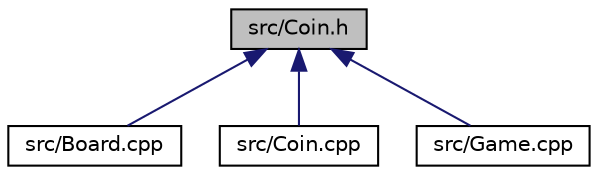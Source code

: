 digraph "src/Coin.h"
{
 // LATEX_PDF_SIZE
  edge [fontname="Helvetica",fontsize="10",labelfontname="Helvetica",labelfontsize="10"];
  node [fontname="Helvetica",fontsize="10",shape=record];
  Node1 [label="src/Coin.h",height=0.2,width=0.4,color="black", fillcolor="grey75", style="filled", fontcolor="black",tooltip=" "];
  Node1 -> Node2 [dir="back",color="midnightblue",fontsize="10",style="solid",fontname="Helvetica"];
  Node2 [label="src/Board.cpp",height=0.2,width=0.4,color="black", fillcolor="white", style="filled",URL="$Board_8cpp.html",tooltip=" "];
  Node1 -> Node3 [dir="back",color="midnightblue",fontsize="10",style="solid",fontname="Helvetica"];
  Node3 [label="src/Coin.cpp",height=0.2,width=0.4,color="black", fillcolor="white", style="filled",URL="$Coin_8cpp.html",tooltip=" "];
  Node1 -> Node4 [dir="back",color="midnightblue",fontsize="10",style="solid",fontname="Helvetica"];
  Node4 [label="src/Game.cpp",height=0.2,width=0.4,color="black", fillcolor="white", style="filled",URL="$Game_8cpp.html",tooltip=" "];
}
